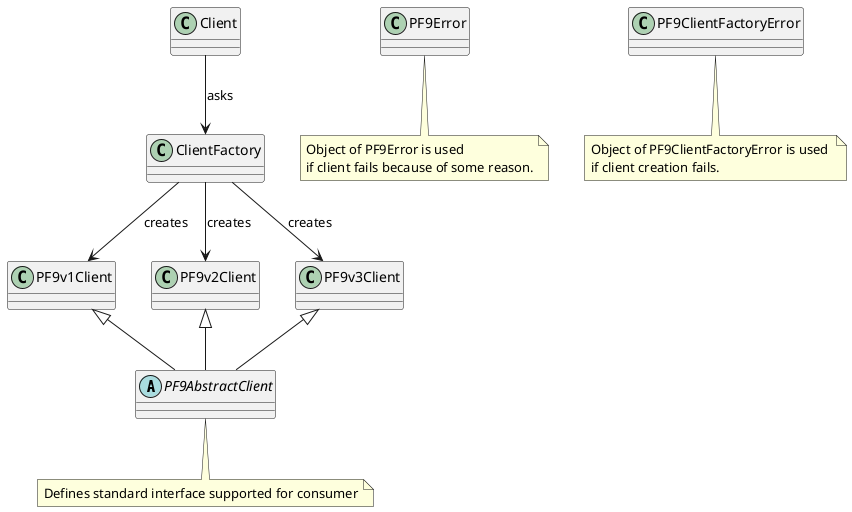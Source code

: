 @startuml

abstract class PF9AbstractClient
note "Defines standard interface supported for consumer" as N1
PF9AbstractClient .. N1

class PF9v1Client
class PF9v2Client
class PF9v3Client

PF9v1Client <|-- PF9AbstractClient
PF9v2Client <|-- PF9AbstractClient
PF9v3Client <|-- PF9AbstractClient

class ClientFactory
Client --> ClientFactory : asks
ClientFactory --> PF9v1Client : creates
ClientFactory --> PF9v2Client : creates
ClientFactory --> PF9v3Client : creates

class PF9Error
note "Object of PF9Error is used \nif client fails because of some reason." as N2
PF9Error .. N2
class PF9ClientFactoryError
note "Object of PF9ClientFactoryError is used \nif client creation fails." as N3
PF9ClientFactoryError .. N3

@enduml